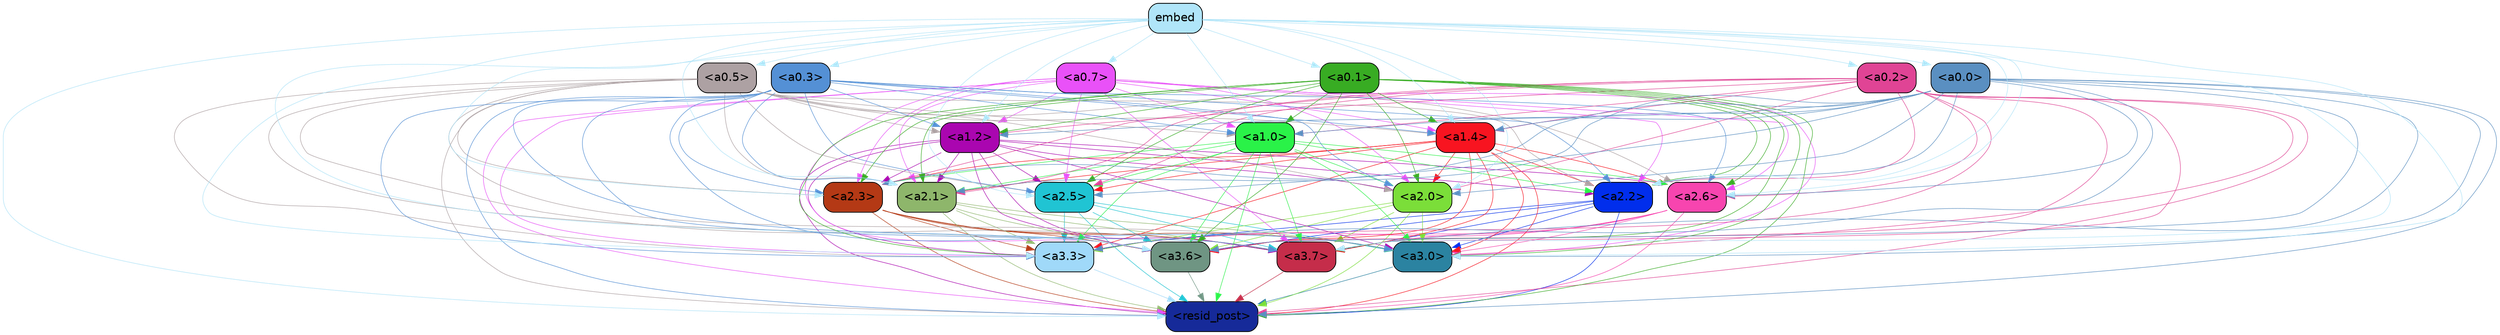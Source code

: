 strict digraph "" {
	graph [bgcolor=transparent,
		layout=dot,
		overlap=false,
		splines=true
	];
	"<a3.7>"	[color=black,
		fillcolor="#c52d4a",
		fontname=Helvetica,
		shape=box,
		style="filled, rounded"];
	"<resid_post>"	[color=black,
		fillcolor="#162a99",
		fontname=Helvetica,
		shape=box,
		style="filled, rounded"];
	"<a3.7>" -> "<resid_post>"	[color="#c52d4a",
		penwidth=0.6];
	"<a3.6>"	[color=black,
		fillcolor="#6f9583",
		fontname=Helvetica,
		shape=box,
		style="filled, rounded"];
	"<a3.6>" -> "<resid_post>"	[color="#6f9583",
		penwidth=0.6];
	"<a3.3>"	[color=black,
		fillcolor="#a0d9f9",
		fontname=Helvetica,
		shape=box,
		style="filled, rounded"];
	"<a3.3>" -> "<resid_post>"	[color="#a0d9f9",
		penwidth=0.6];
	"<a3.0>"	[color=black,
		fillcolor="#2b83a1",
		fontname=Helvetica,
		shape=box,
		style="filled, rounded"];
	"<a3.0>" -> "<resid_post>"	[color="#2b83a1",
		penwidth=0.6];
	"<a2.6>"	[color=black,
		fillcolor="#f745af",
		fontname=Helvetica,
		shape=box,
		style="filled, rounded"];
	"<a2.6>" -> "<a3.7>"	[color="#f745af",
		penwidth=0.6];
	"<a2.6>" -> "<resid_post>"	[color="#f745af",
		penwidth=0.6];
	"<a2.6>" -> "<a3.6>"	[color="#f745af",
		penwidth=0.6];
	"<a2.6>" -> "<a3.3>"	[color="#f745af",
		penwidth=0.6];
	"<a2.6>" -> "<a3.0>"	[color="#f745af",
		penwidth=0.6];
	"<a2.5>"	[color=black,
		fillcolor="#20c4d3",
		fontname=Helvetica,
		shape=box,
		style="filled, rounded"];
	"<a2.5>" -> "<a3.7>"	[color="#20c4d3",
		penwidth=0.6];
	"<a2.5>" -> "<resid_post>"	[color="#20c4d3",
		penwidth=0.6];
	"<a2.5>" -> "<a3.6>"	[color="#20c4d3",
		penwidth=0.6];
	"<a2.5>" -> "<a3.3>"	[color="#20c4d3",
		penwidth=0.6];
	"<a2.5>" -> "<a3.0>"	[color="#20c4d3",
		penwidth=0.6];
	"<a2.3>"	[color=black,
		fillcolor="#b43915",
		fontname=Helvetica,
		shape=box,
		style="filled, rounded"];
	"<a2.3>" -> "<a3.7>"	[color="#b43915",
		penwidth=0.6];
	"<a2.3>" -> "<resid_post>"	[color="#b43915",
		penwidth=0.6];
	"<a2.3>" -> "<a3.6>"	[color="#b43915",
		penwidth=0.6];
	"<a2.3>" -> "<a3.3>"	[color="#b43915",
		penwidth=0.6];
	"<a2.3>" -> "<a3.0>"	[color="#b43915",
		penwidth=0.6];
	"<a2.2>"	[color=black,
		fillcolor="#012eec",
		fontname=Helvetica,
		shape=box,
		style="filled, rounded"];
	"<a2.2>" -> "<a3.7>"	[color="#012eec",
		penwidth=0.6];
	"<a2.2>" -> "<resid_post>"	[color="#012eec",
		penwidth=0.6];
	"<a2.2>" -> "<a3.6>"	[color="#012eec",
		penwidth=0.6];
	"<a2.2>" -> "<a3.3>"	[color="#012eec",
		penwidth=0.6];
	"<a2.2>" -> "<a3.0>"	[color="#012eec",
		penwidth=0.6];
	"<a2.1>"	[color=black,
		fillcolor="#8eb66b",
		fontname=Helvetica,
		shape=box,
		style="filled, rounded"];
	"<a2.1>" -> "<a3.7>"	[color="#8eb66b",
		penwidth=0.6];
	"<a2.1>" -> "<resid_post>"	[color="#8eb66b",
		penwidth=0.6];
	"<a2.1>" -> "<a3.6>"	[color="#8eb66b",
		penwidth=0.6];
	"<a2.1>" -> "<a3.3>"	[color="#8eb66b",
		penwidth=0.6];
	"<a2.1>" -> "<a3.0>"	[color="#8eb66b",
		penwidth=0.6];
	"<a2.0>"	[color=black,
		fillcolor="#7bde39",
		fontname=Helvetica,
		shape=box,
		style="filled, rounded"];
	"<a2.0>" -> "<a3.7>"	[color="#7bde39",
		penwidth=0.6];
	"<a2.0>" -> "<resid_post>"	[color="#7bde39",
		penwidth=0.6];
	"<a2.0>" -> "<a3.6>"	[color="#7bde39",
		penwidth=0.6];
	"<a2.0>" -> "<a3.3>"	[color="#7bde39",
		penwidth=0.6];
	"<a2.0>" -> "<a3.0>"	[color="#7bde39",
		penwidth=0.6];
	"<a1.4>"	[color=black,
		fillcolor="#f81420",
		fontname=Helvetica,
		shape=box,
		style="filled, rounded"];
	"<a1.4>" -> "<a3.7>"	[color="#f81420",
		penwidth=0.6];
	"<a1.4>" -> "<resid_post>"	[color="#f81420",
		penwidth=0.6];
	"<a1.4>" -> "<a3.6>"	[color="#f81420",
		penwidth=0.6];
	"<a1.4>" -> "<a3.3>"	[color="#f81420",
		penwidth=0.6];
	"<a1.4>" -> "<a3.0>"	[color="#f81420",
		penwidth=0.6];
	"<a1.4>" -> "<a2.6>"	[color="#f81420",
		penwidth=0.6];
	"<a1.4>" -> "<a2.5>"	[color="#f81420",
		penwidth=0.6];
	"<a1.4>" -> "<a2.3>"	[color="#f81420",
		penwidth=0.6];
	"<a1.4>" -> "<a2.2>"	[color="#f81420",
		penwidth=0.6];
	"<a1.4>" -> "<a2.1>"	[color="#f81420",
		penwidth=0.6];
	"<a1.4>" -> "<a2.0>"	[color="#f81420",
		penwidth=0.6];
	"<a1.2>"	[color=black,
		fillcolor="#aa06b0",
		fontname=Helvetica,
		shape=box,
		style="filled, rounded"];
	"<a1.2>" -> "<a3.7>"	[color="#aa06b0",
		penwidth=0.6];
	"<a1.2>" -> "<resid_post>"	[color="#aa06b0",
		penwidth=0.6];
	"<a1.2>" -> "<a3.6>"	[color="#aa06b0",
		penwidth=0.6];
	"<a1.2>" -> "<a3.3>"	[color="#aa06b0",
		penwidth=0.6];
	"<a1.2>" -> "<a3.0>"	[color="#aa06b0",
		penwidth=0.6];
	"<a1.2>" -> "<a2.6>"	[color="#aa06b0",
		penwidth=0.6];
	"<a1.2>" -> "<a2.5>"	[color="#aa06b0",
		penwidth=0.6];
	"<a1.2>" -> "<a2.3>"	[color="#aa06b0",
		penwidth=0.6];
	"<a1.2>" -> "<a2.2>"	[color="#aa06b0",
		penwidth=0.6];
	"<a1.2>" -> "<a2.1>"	[color="#aa06b0",
		penwidth=0.6];
	"<a1.2>" -> "<a2.0>"	[color="#aa06b0",
		penwidth=0.6];
	"<a1.0>"	[color=black,
		fillcolor="#2af248",
		fontname=Helvetica,
		shape=box,
		style="filled, rounded"];
	"<a1.0>" -> "<a3.7>"	[color="#2af248",
		penwidth=0.6];
	"<a1.0>" -> "<resid_post>"	[color="#2af248",
		penwidth=0.6];
	"<a1.0>" -> "<a3.6>"	[color="#2af248",
		penwidth=0.6];
	"<a1.0>" -> "<a3.3>"	[color="#2af248",
		penwidth=0.6];
	"<a1.0>" -> "<a3.0>"	[color="#2af248",
		penwidth=0.6];
	"<a1.0>" -> "<a2.6>"	[color="#2af248",
		penwidth=0.6];
	"<a1.0>" -> "<a2.5>"	[color="#2af248",
		penwidth=0.6];
	"<a1.0>" -> "<a2.3>"	[color="#2af248",
		penwidth=0.6];
	"<a1.0>" -> "<a2.2>"	[color="#2af248",
		penwidth=0.6];
	"<a1.0>" -> "<a2.1>"	[color="#2af248",
		penwidth=0.6];
	"<a1.0>" -> "<a2.0>"	[color="#2af248",
		penwidth=0.6];
	"<a0.7>"	[color=black,
		fillcolor="#e951f8",
		fontname=Helvetica,
		shape=box,
		style="filled, rounded"];
	"<a0.7>" -> "<a3.7>"	[color="#e951f8",
		penwidth=0.6];
	"<a0.7>" -> "<resid_post>"	[color="#e951f8",
		penwidth=0.6];
	"<a0.7>" -> "<a3.6>"	[color="#e951f8",
		penwidth=0.6];
	"<a0.7>" -> "<a3.3>"	[color="#e951f8",
		penwidth=0.6];
	"<a0.7>" -> "<a3.0>"	[color="#e951f8",
		penwidth=0.6];
	"<a0.7>" -> "<a2.6>"	[color="#e951f8",
		penwidth=0.6];
	"<a0.7>" -> "<a2.5>"	[color="#e951f8",
		penwidth=0.6];
	"<a0.7>" -> "<a2.3>"	[color="#e951f8",
		penwidth=0.6];
	"<a0.7>" -> "<a2.2>"	[color="#e951f8",
		penwidth=0.6];
	"<a0.7>" -> "<a2.1>"	[color="#e951f8",
		penwidth=0.6];
	"<a0.7>" -> "<a2.0>"	[color="#e951f8",
		penwidth=0.6];
	"<a0.7>" -> "<a1.4>"	[color="#e951f8",
		penwidth=0.6];
	"<a0.7>" -> "<a1.2>"	[color="#e951f8",
		penwidth=0.6];
	"<a0.7>" -> "<a1.0>"	[color="#e951f8",
		penwidth=0.6];
	"<a0.5>"	[color=black,
		fillcolor="#ada1a3",
		fontname=Helvetica,
		shape=box,
		style="filled, rounded"];
	"<a0.5>" -> "<a3.7>"	[color="#ada1a3",
		penwidth=0.6];
	"<a0.5>" -> "<resid_post>"	[color="#ada1a3",
		penwidth=0.6];
	"<a0.5>" -> "<a3.6>"	[color="#ada1a3",
		penwidth=0.6];
	"<a0.5>" -> "<a3.3>"	[color="#ada1a3",
		penwidth=0.6];
	"<a0.5>" -> "<a3.0>"	[color="#ada1a3",
		penwidth=0.6];
	"<a0.5>" -> "<a2.6>"	[color="#ada1a3",
		penwidth=0.6];
	"<a0.5>" -> "<a2.5>"	[color="#ada1a3",
		penwidth=0.6];
	"<a0.5>" -> "<a2.3>"	[color="#ada1a3",
		penwidth=0.6];
	"<a0.5>" -> "<a2.2>"	[color="#ada1a3",
		penwidth=0.6];
	"<a0.5>" -> "<a2.1>"	[color="#ada1a3",
		penwidth=0.6];
	"<a0.5>" -> "<a2.0>"	[color="#ada1a3",
		penwidth=0.6];
	"<a0.5>" -> "<a1.4>"	[color="#ada1a3",
		penwidth=0.6];
	"<a0.5>" -> "<a1.2>"	[color="#ada1a3",
		penwidth=0.6];
	"<a0.5>" -> "<a1.0>"	[color="#ada1a3",
		penwidth=0.6];
	"<a0.3>"	[color=black,
		fillcolor="#5490d5",
		fontname=Helvetica,
		shape=box,
		style="filled, rounded"];
	"<a0.3>" -> "<a3.7>"	[color="#5490d5",
		penwidth=0.6];
	"<a0.3>" -> "<resid_post>"	[color="#5490d5",
		penwidth=0.6];
	"<a0.3>" -> "<a3.6>"	[color="#5490d5",
		penwidth=0.6];
	"<a0.3>" -> "<a3.3>"	[color="#5490d5",
		penwidth=0.6];
	"<a0.3>" -> "<a3.0>"	[color="#5490d5",
		penwidth=0.6];
	"<a0.3>" -> "<a2.6>"	[color="#5490d5",
		penwidth=0.6];
	"<a0.3>" -> "<a2.5>"	[color="#5490d5",
		penwidth=0.6];
	"<a0.3>" -> "<a2.3>"	[color="#5490d5",
		penwidth=0.6];
	"<a0.3>" -> "<a2.2>"	[color="#5490d5",
		penwidth=0.6];
	"<a0.3>" -> "<a2.1>"	[color="#5490d5",
		penwidth=0.6];
	"<a0.3>" -> "<a2.0>"	[color="#5490d5",
		penwidth=0.6];
	"<a0.3>" -> "<a1.4>"	[color="#5490d5",
		penwidth=0.6];
	"<a0.3>" -> "<a1.2>"	[color="#5490d5",
		penwidth=0.6];
	"<a0.3>" -> "<a1.0>"	[color="#5490d5",
		penwidth=0.6];
	"<a0.2>"	[color=black,
		fillcolor="#e04495",
		fontname=Helvetica,
		shape=box,
		style="filled, rounded"];
	"<a0.2>" -> "<a3.7>"	[color="#e04495",
		penwidth=0.6];
	"<a0.2>" -> "<resid_post>"	[color="#e04495",
		penwidth=0.6];
	"<a0.2>" -> "<a3.6>"	[color="#e04495",
		penwidth=0.6];
	"<a0.2>" -> "<a3.3>"	[color="#e04495",
		penwidth=0.6];
	"<a0.2>" -> "<a3.0>"	[color="#e04495",
		penwidth=0.6];
	"<a0.2>" -> "<a2.6>"	[color="#e04495",
		penwidth=0.6];
	"<a0.2>" -> "<a2.5>"	[color="#e04495",
		penwidth=0.6];
	"<a0.2>" -> "<a2.3>"	[color="#e04495",
		penwidth=0.6];
	"<a0.2>" -> "<a2.2>"	[color="#e04495",
		penwidth=0.6];
	"<a0.2>" -> "<a2.1>"	[color="#e04495",
		penwidth=0.6];
	"<a0.2>" -> "<a2.0>"	[color="#e04495",
		penwidth=0.6];
	"<a0.2>" -> "<a1.4>"	[color="#e04495",
		penwidth=0.6];
	"<a0.2>" -> "<a1.2>"	[color="#e04495",
		penwidth=0.6];
	"<a0.2>" -> "<a1.0>"	[color="#e04495",
		penwidth=0.6];
	"<a0.1>"	[color=black,
		fillcolor="#38ac23",
		fontname=Helvetica,
		shape=box,
		style="filled, rounded"];
	"<a0.1>" -> "<a3.7>"	[color="#38ac23",
		penwidth=0.6];
	"<a0.1>" -> "<resid_post>"	[color="#38ac23",
		penwidth=0.6];
	"<a0.1>" -> "<a3.6>"	[color="#38ac23",
		penwidth=0.6];
	"<a0.1>" -> "<a3.3>"	[color="#38ac23",
		penwidth=0.6];
	"<a0.1>" -> "<a3.0>"	[color="#38ac23",
		penwidth=0.6];
	"<a0.1>" -> "<a2.6>"	[color="#38ac23",
		penwidth=0.6];
	"<a0.1>" -> "<a2.5>"	[color="#38ac23",
		penwidth=0.6];
	"<a0.1>" -> "<a2.3>"	[color="#38ac23",
		penwidth=0.6];
	"<a0.1>" -> "<a2.2>"	[color="#38ac23",
		penwidth=0.6];
	"<a0.1>" -> "<a2.1>"	[color="#38ac23",
		penwidth=0.6];
	"<a0.1>" -> "<a2.0>"	[color="#38ac23",
		penwidth=0.6];
	"<a0.1>" -> "<a1.4>"	[color="#38ac23",
		penwidth=0.6];
	"<a0.1>" -> "<a1.2>"	[color="#38ac23",
		penwidth=0.6];
	"<a0.1>" -> "<a1.0>"	[color="#38ac23",
		penwidth=0.6];
	"<a0.0>"	[color=black,
		fillcolor="#5a8fc1",
		fontname=Helvetica,
		shape=box,
		style="filled, rounded"];
	"<a0.0>" -> "<a3.7>"	[color="#5a8fc1",
		penwidth=0.6];
	"<a0.0>" -> "<resid_post>"	[color="#5a8fc1",
		penwidth=0.6];
	"<a0.0>" -> "<a3.6>"	[color="#5a8fc1",
		penwidth=0.6];
	"<a0.0>" -> "<a3.3>"	[color="#5a8fc1",
		penwidth=0.6];
	"<a0.0>" -> "<a3.0>"	[color="#5a8fc1",
		penwidth=0.6];
	"<a0.0>" -> "<a2.6>"	[color="#5a8fc1",
		penwidth=0.6];
	"<a0.0>" -> "<a2.5>"	[color="#5a8fc1",
		penwidth=0.6];
	"<a0.0>" -> "<a2.3>"	[color="#5a8fc1",
		penwidth=0.6];
	"<a0.0>" -> "<a2.2>"	[color="#5a8fc1",
		penwidth=0.6];
	"<a0.0>" -> "<a2.1>"	[color="#5a8fc1",
		penwidth=0.6];
	"<a0.0>" -> "<a2.0>"	[color="#5a8fc1",
		penwidth=0.6];
	"<a0.0>" -> "<a1.4>"	[color="#5a8fc1",
		penwidth=0.6];
	"<a0.0>" -> "<a1.2>"	[color="#5a8fc1",
		penwidth=0.6];
	"<a0.0>" -> "<a1.0>"	[color="#5a8fc1",
		penwidth=0.6];
	embed	[color=black,
		fillcolor="#b0e5f9",
		fontname=Helvetica,
		shape=box,
		style="filled, rounded"];
	embed -> "<a3.7>"	[color="#b0e5f9",
		penwidth=0.6];
	embed -> "<resid_post>"	[color="#b0e5f9",
		penwidth=0.6];
	embed -> "<a3.6>"	[color="#b0e5f9",
		penwidth=0.6];
	embed -> "<a3.3>"	[color="#b0e5f9",
		penwidth=0.6];
	embed -> "<a3.0>"	[color="#b0e5f9",
		penwidth=0.6];
	embed -> "<a2.6>"	[color="#b0e5f9",
		penwidth=0.6];
	embed -> "<a2.5>"	[color="#b0e5f9",
		penwidth=0.6];
	embed -> "<a2.3>"	[color="#b0e5f9",
		penwidth=0.6];
	embed -> "<a2.2>"	[color="#b0e5f9",
		penwidth=0.6];
	embed -> "<a2.1>"	[color="#b0e5f9",
		penwidth=0.6];
	embed -> "<a2.0>"	[color="#b0e5f9",
		penwidth=0.6];
	embed -> "<a1.4>"	[color="#b0e5f9",
		penwidth=0.6];
	embed -> "<a1.2>"	[color="#b0e5f9",
		penwidth=0.6];
	embed -> "<a1.0>"	[color="#b0e5f9",
		penwidth=0.6];
	embed -> "<a0.7>"	[color="#b0e5f9",
		penwidth=0.6];
	embed -> "<a0.5>"	[color="#b0e5f9",
		penwidth=0.6];
	embed -> "<a0.3>"	[color="#b0e5f9",
		penwidth=0.6];
	embed -> "<a0.2>"	[color="#b0e5f9",
		penwidth=0.6];
	embed -> "<a0.1>"	[color="#b0e5f9",
		penwidth=0.6];
	embed -> "<a0.0>"	[color="#b0e5f9",
		penwidth=0.6];
}
